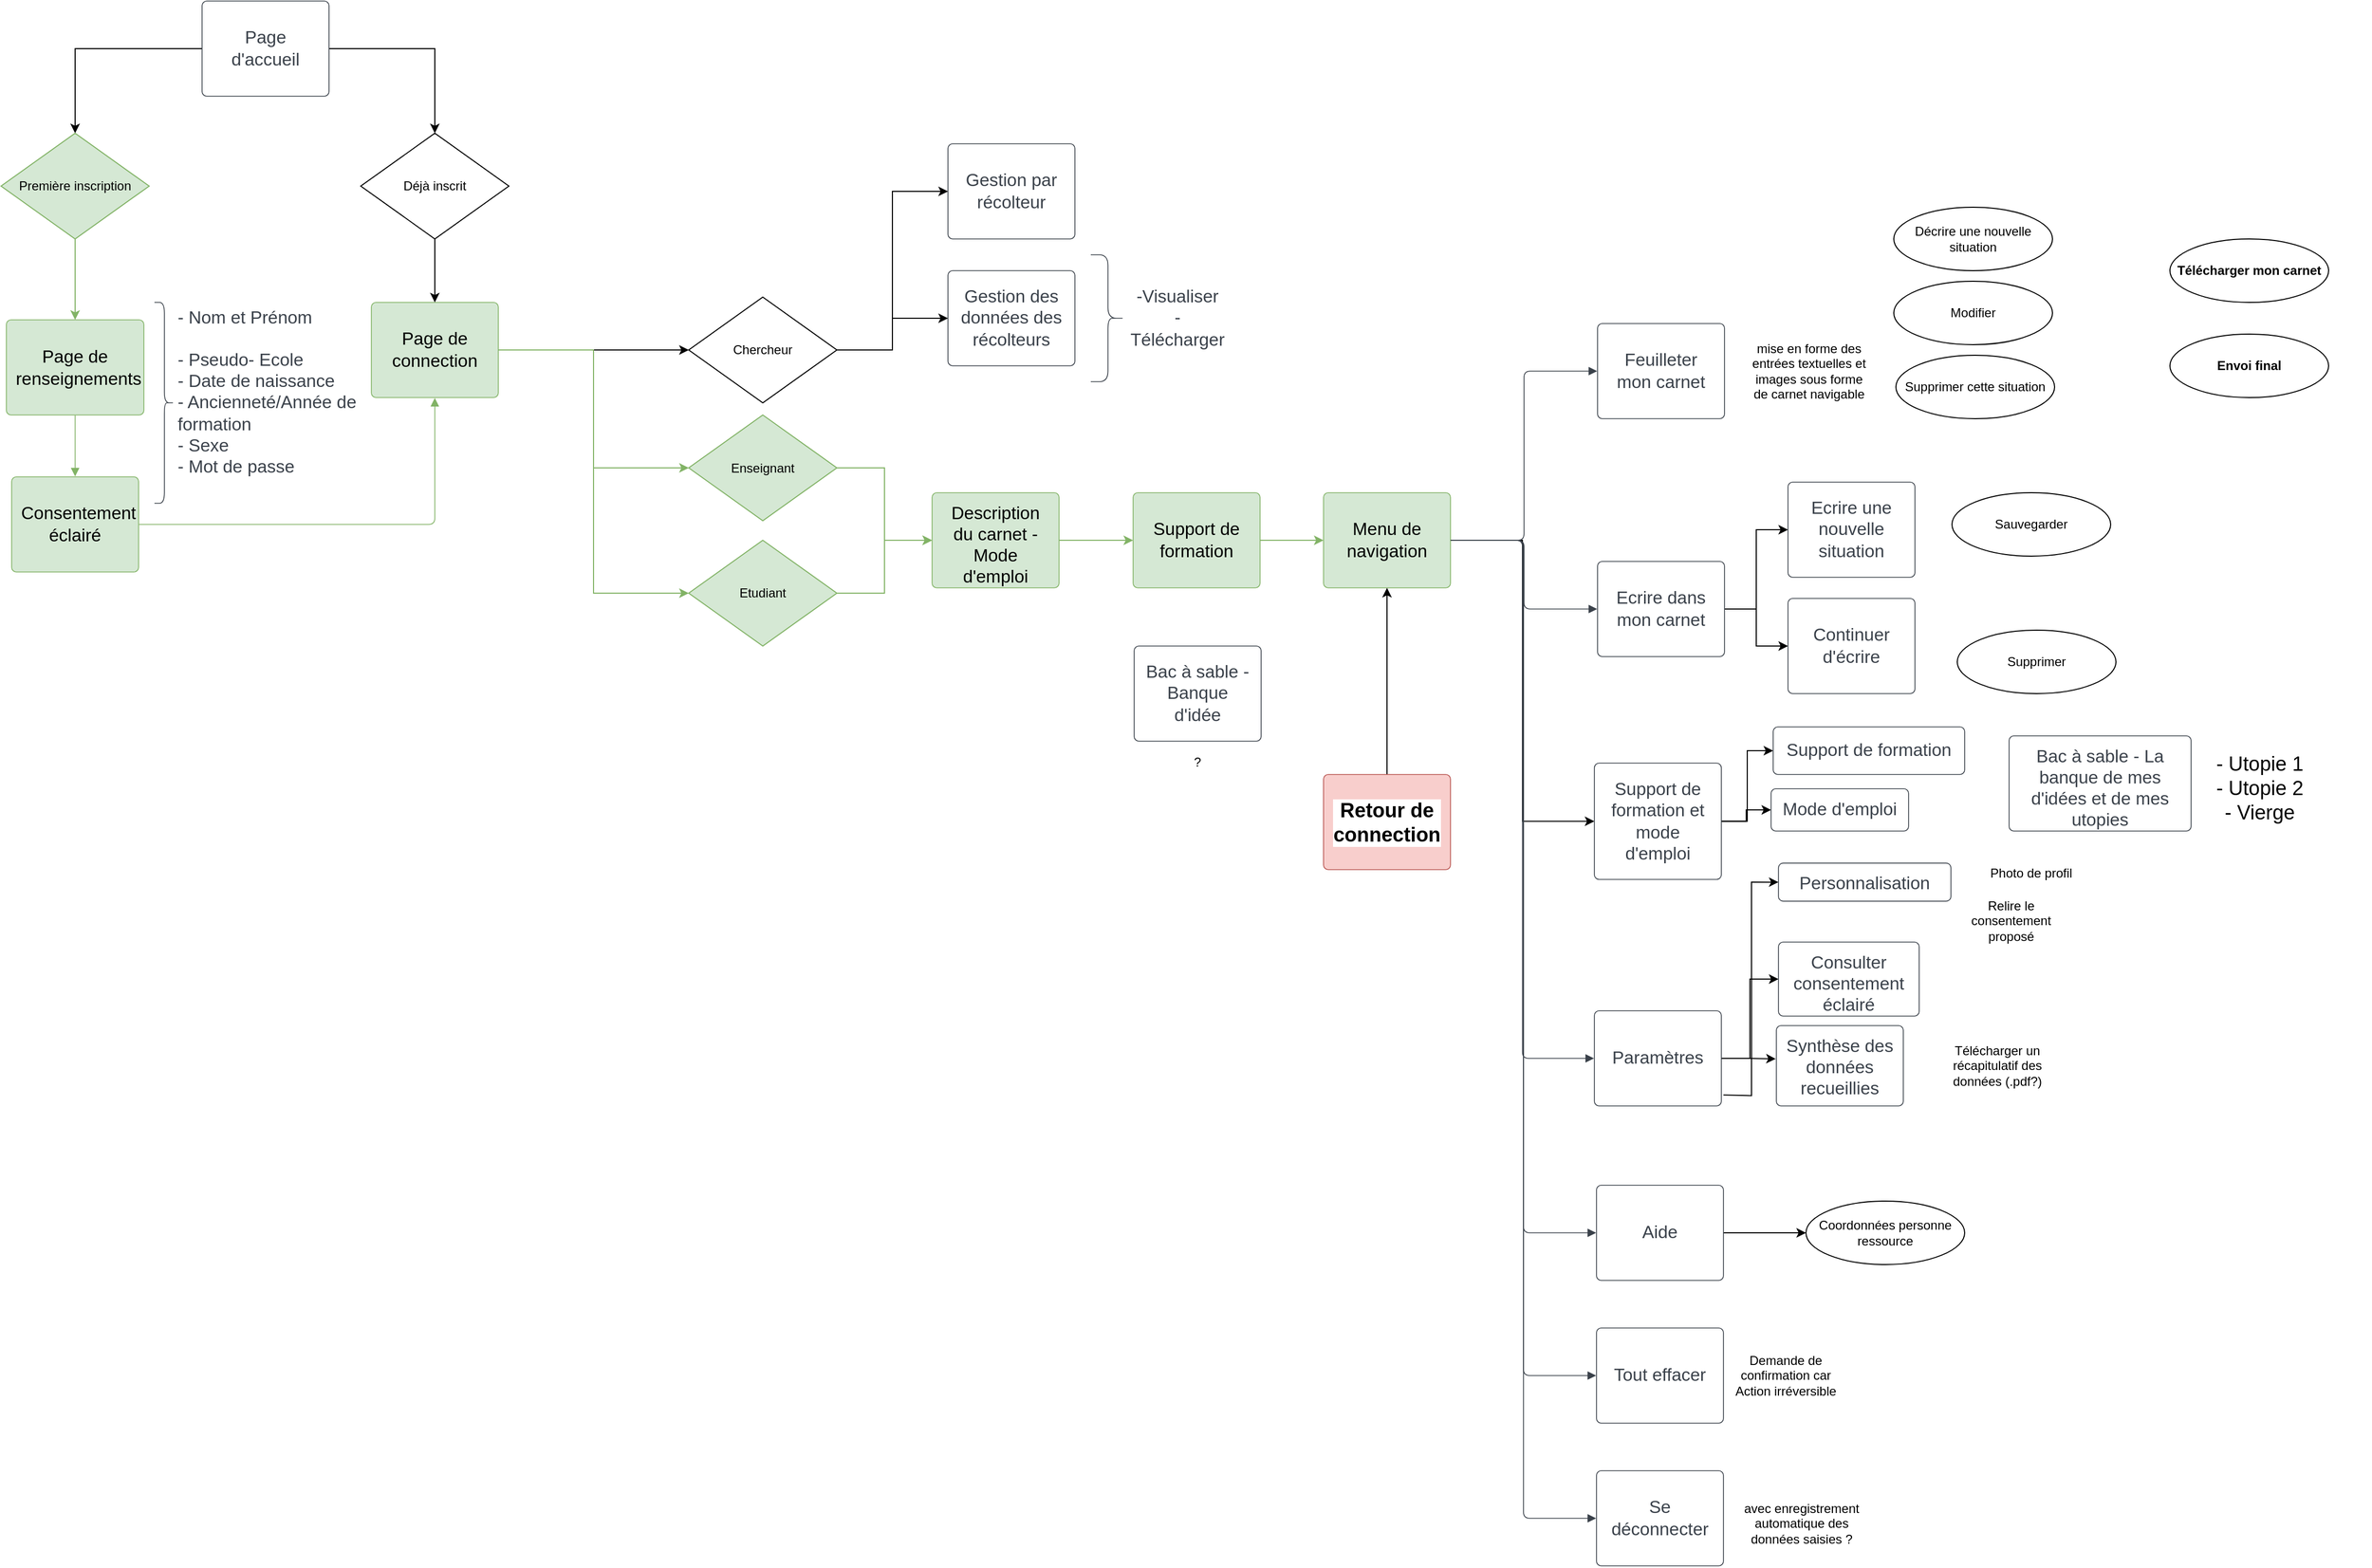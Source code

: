 <mxfile version="20.6.2" type="github">
  <diagram id="_ci9421NlBNcdpJC809w" name="Page-1">
    <mxGraphModel dx="1422" dy="724" grid="1" gridSize="10" guides="1" tooltips="1" connect="1" arrows="1" fold="1" page="1" pageScale="1" pageWidth="827" pageHeight="1169" math="0" shadow="0">
      <root>
        <mxCell id="0" />
        <mxCell id="1" parent="0" />
        <mxCell id="W4hoBnvtbnbARV8sKlFh-2" style="edgeStyle=orthogonalEdgeStyle;rounded=0;orthogonalLoop=1;jettySize=auto;html=1;entryX=0.5;entryY=0;entryDx=0;entryDy=0;" parent="1" source="ZJl0EIgOyHRKj7NYJLY0-1" target="W4hoBnvtbnbARV8sKlFh-1" edge="1">
          <mxGeometry relative="1" as="geometry" />
        </mxCell>
        <mxCell id="W4hoBnvtbnbARV8sKlFh-5" style="edgeStyle=orthogonalEdgeStyle;rounded=0;orthogonalLoop=1;jettySize=auto;html=1;entryX=0.5;entryY=0;entryDx=0;entryDy=0;" parent="1" source="ZJl0EIgOyHRKj7NYJLY0-1" target="W4hoBnvtbnbARV8sKlFh-4" edge="1">
          <mxGeometry relative="1" as="geometry" />
        </mxCell>
        <UserObject label="Page d&#39;accueil" lucidchartObjectId="AYM.x1uL-YJM" id="ZJl0EIgOyHRKj7NYJLY0-1">
          <mxCell style="html=1;overflow=block;blockSpacing=1;whiteSpace=wrap;fontSize=16.7;fontColor=#3a414a;spacing=9;strokeColor=#3a414a;strokeOpacity=100;rounded=1;absoluteArcSize=1;arcSize=9;strokeWidth=0.8;" parent="1" vertex="1">
            <mxGeometry x="300" y="75" width="120" height="90" as="geometry" />
          </mxCell>
        </UserObject>
        <mxCell id="W4hoBnvtbnbARV8sKlFh-10" style="edgeStyle=orthogonalEdgeStyle;rounded=0;orthogonalLoop=1;jettySize=auto;html=1;" parent="1" source="ZJl0EIgOyHRKj7NYJLY0-4" target="W4hoBnvtbnbARV8sKlFh-7" edge="1">
          <mxGeometry relative="1" as="geometry" />
        </mxCell>
        <mxCell id="W4hoBnvtbnbARV8sKlFh-11" style="edgeStyle=orthogonalEdgeStyle;rounded=0;orthogonalLoop=1;jettySize=auto;html=1;entryX=0;entryY=0.5;entryDx=0;entryDy=0;fillColor=#d5e8d4;strokeColor=#82b366;" parent="1" source="ZJl0EIgOyHRKj7NYJLY0-4" target="W4hoBnvtbnbARV8sKlFh-8" edge="1">
          <mxGeometry relative="1" as="geometry" />
        </mxCell>
        <mxCell id="W4hoBnvtbnbARV8sKlFh-12" style="edgeStyle=orthogonalEdgeStyle;rounded=0;orthogonalLoop=1;jettySize=auto;html=1;entryX=0;entryY=0.5;entryDx=0;entryDy=0;fillColor=#d5e8d4;strokeColor=#82b366;" parent="1" source="ZJl0EIgOyHRKj7NYJLY0-4" target="W4hoBnvtbnbARV8sKlFh-9" edge="1">
          <mxGeometry relative="1" as="geometry" />
        </mxCell>
        <UserObject label="Page de connection" lucidchartObjectId="6YM.qOHt7H16" id="ZJl0EIgOyHRKj7NYJLY0-4">
          <mxCell style="html=1;overflow=block;blockSpacing=1;whiteSpace=wrap;fontSize=16.7;spacing=9;strokeColor=#82b366;strokeOpacity=100;rounded=1;absoluteArcSize=1;arcSize=9;strokeWidth=0.8;fillColor=#d5e8d4;" parent="1" vertex="1">
            <mxGeometry x="460" y="360" width="120" height="90" as="geometry" />
          </mxCell>
        </UserObject>
        <UserObject label="Consentement éclairé" lucidchartObjectId="sZM.cIIhJT13" id="ZJl0EIgOyHRKj7NYJLY0-5">
          <mxCell style="html=1;overflow=block;blockSpacing=1;whiteSpace=wrap;fontSize=16.7;spacing=9;strokeColor=#82b366;strokeOpacity=100;rounded=1;absoluteArcSize=1;arcSize=9;strokeWidth=0.8;fillColor=#d5e8d4;" parent="1" vertex="1">
            <mxGeometry x="120" y="525" width="120" height="90" as="geometry" />
          </mxCell>
        </UserObject>
        <UserObject label="Gestion par récolteur" lucidchartObjectId="-1M.Er1j2mVA" id="ZJl0EIgOyHRKj7NYJLY0-15">
          <mxCell style="html=1;overflow=block;blockSpacing=1;whiteSpace=wrap;fontSize=16.7;fontColor=#3a414a;spacing=9;strokeColor=#3a414a;strokeOpacity=100;rounded=1;absoluteArcSize=1;arcSize=9;strokeWidth=0.8;" parent="1" vertex="1">
            <mxGeometry x="1005" y="210" width="120" height="90" as="geometry" />
          </mxCell>
        </UserObject>
        <UserObject label="Gestion des données des récolteurs" lucidchartObjectId="l2M.fHgAraxA" id="ZJl0EIgOyHRKj7NYJLY0-16">
          <mxCell style="html=1;overflow=block;blockSpacing=1;whiteSpace=wrap;fontSize=16.7;fontColor=#3a414a;spacing=9;strokeColor=#3a414a;strokeOpacity=100;rounded=1;absoluteArcSize=1;arcSize=9;strokeWidth=0.8;" parent="1" vertex="1">
            <mxGeometry x="1005" y="330" width="120" height="90" as="geometry" />
          </mxCell>
        </UserObject>
        <UserObject label="Feuilleter mon carnet" lucidchartObjectId="Y4M.zDFyay5S" id="ZJl0EIgOyHRKj7NYJLY0-19">
          <mxCell style="html=1;overflow=block;blockSpacing=1;whiteSpace=wrap;fontSize=16.7;fontColor=#3a414a;spacing=9;strokeColor=#3a414a;strokeOpacity=100;rounded=1;absoluteArcSize=1;arcSize=9;strokeWidth=0.8;" parent="1" vertex="1">
            <mxGeometry x="1619" y="380" width="120" height="90" as="geometry" />
          </mxCell>
        </UserObject>
        <mxCell id="7s3f1aYTtnk-ZKyeHW6k-4" style="edgeStyle=orthogonalEdgeStyle;rounded=0;orthogonalLoop=1;jettySize=auto;html=1;entryX=0;entryY=0.5;entryDx=0;entryDy=0;fontSize=14;" parent="1" source="ZJl0EIgOyHRKj7NYJLY0-20" target="7s3f1aYTtnk-ZKyeHW6k-1" edge="1">
          <mxGeometry relative="1" as="geometry" />
        </mxCell>
        <mxCell id="7s3f1aYTtnk-ZKyeHW6k-5" style="edgeStyle=orthogonalEdgeStyle;rounded=0;orthogonalLoop=1;jettySize=auto;html=1;entryX=0;entryY=0.5;entryDx=0;entryDy=0;fontSize=14;" parent="1" source="ZJl0EIgOyHRKj7NYJLY0-20" target="7s3f1aYTtnk-ZKyeHW6k-2" edge="1">
          <mxGeometry relative="1" as="geometry" />
        </mxCell>
        <UserObject label="Ecrire dans mon carnet" lucidchartObjectId="_4M.7PR6vPwe" id="ZJl0EIgOyHRKj7NYJLY0-20">
          <mxCell style="html=1;overflow=block;blockSpacing=1;whiteSpace=wrap;fontSize=16.7;fontColor=#3a414a;spacing=9;strokeColor=#3a414a;strokeOpacity=100;rounded=1;absoluteArcSize=1;arcSize=9;strokeWidth=0.8;" parent="1" vertex="1">
            <mxGeometry x="1619" y="605" width="120" height="90" as="geometry" />
          </mxCell>
        </UserObject>
        <mxCell id="7s3f1aYTtnk-ZKyeHW6k-9" style="edgeStyle=orthogonalEdgeStyle;rounded=0;orthogonalLoop=1;jettySize=auto;html=1;entryX=0;entryY=0.5;entryDx=0;entryDy=0;fontSize=14;" parent="1" target="ZJl0EIgOyHRKj7NYJLY0-72" edge="1">
          <mxGeometry relative="1" as="geometry">
            <mxPoint x="1738" y="1109.671" as="sourcePoint" />
          </mxGeometry>
        </mxCell>
        <mxCell id="7s3f1aYTtnk-ZKyeHW6k-10" style="edgeStyle=orthogonalEdgeStyle;rounded=0;orthogonalLoop=1;jettySize=auto;html=1;fontSize=14;" parent="1" source="ZJl0EIgOyHRKj7NYJLY0-24" target="ZJl0EIgOyHRKj7NYJLY0-74" edge="1">
          <mxGeometry relative="1" as="geometry" />
        </mxCell>
        <mxCell id="7s3f1aYTtnk-ZKyeHW6k-11" style="edgeStyle=orthogonalEdgeStyle;rounded=0;orthogonalLoop=1;jettySize=auto;html=1;entryX=-0.005;entryY=0.414;entryDx=0;entryDy=0;entryPerimeter=0;fontSize=14;" parent="1" source="ZJl0EIgOyHRKj7NYJLY0-24" target="ZJl0EIgOyHRKj7NYJLY0-75" edge="1">
          <mxGeometry relative="1" as="geometry" />
        </mxCell>
        <UserObject label="Paramètres" lucidchartObjectId="Q5M.YRusNy6M" id="ZJl0EIgOyHRKj7NYJLY0-24">
          <mxCell style="html=1;overflow=block;blockSpacing=1;whiteSpace=wrap;fontSize=16.7;fontColor=#3a414a;spacing=9;strokeColor=#3a414a;strokeOpacity=100;rounded=1;absoluteArcSize=1;arcSize=9;strokeWidth=0.8;" parent="1" vertex="1">
            <mxGeometry x="1616" y="1030" width="120" height="90" as="geometry" />
          </mxCell>
        </UserObject>
        <mxCell id="x-0jqAJqt0NiqKT8knmL-7" style="edgeStyle=orthogonalEdgeStyle;rounded=0;orthogonalLoop=1;jettySize=auto;html=1;entryX=0;entryY=0.5;entryDx=0;entryDy=0;" parent="1" source="ZJl0EIgOyHRKj7NYJLY0-25" target="x-0jqAJqt0NiqKT8knmL-6" edge="1">
          <mxGeometry relative="1" as="geometry" />
        </mxCell>
        <UserObject label="Aide" lucidchartObjectId="X5M.JyQG0hy0" id="ZJl0EIgOyHRKj7NYJLY0-25">
          <mxCell style="html=1;overflow=block;blockSpacing=1;whiteSpace=wrap;fontSize=16.7;fontColor=#3a414a;spacing=9;strokeColor=#3a414a;strokeOpacity=100;rounded=1;absoluteArcSize=1;arcSize=9;strokeWidth=0.8;" parent="1" vertex="1">
            <mxGeometry x="1618" y="1195" width="120" height="90" as="geometry" />
          </mxCell>
        </UserObject>
        <UserObject label="Tout effacer" lucidchartObjectId="75M.VQ58b_Jm" id="ZJl0EIgOyHRKj7NYJLY0-26">
          <mxCell style="html=1;overflow=block;blockSpacing=1;whiteSpace=wrap;fontSize=16.7;fontColor=#3a414a;spacing=9;strokeColor=#3a414a;strokeOpacity=100;rounded=1;absoluteArcSize=1;arcSize=9;strokeWidth=0.8;" parent="1" vertex="1">
            <mxGeometry x="1618" y="1330" width="120" height="90" as="geometry" />
          </mxCell>
        </UserObject>
        <UserObject label="Se déconnecter" lucidchartObjectId="b6M.UAQ0L-1w" id="ZJl0EIgOyHRKj7NYJLY0-27">
          <mxCell style="html=1;overflow=block;blockSpacing=1;whiteSpace=wrap;fontSize=16.7;fontColor=#3a414a;spacing=9;strokeColor=#3a414a;strokeOpacity=100;rounded=1;absoluteArcSize=1;arcSize=9;strokeWidth=0.8;" parent="1" vertex="1">
            <mxGeometry x="1618" y="1465" width="120" height="90" as="geometry" />
          </mxCell>
        </UserObject>
        <mxCell id="7s3f1aYTtnk-ZKyeHW6k-6" style="edgeStyle=orthogonalEdgeStyle;rounded=0;orthogonalLoop=1;jettySize=auto;html=1;entryX=0;entryY=0.5;entryDx=0;entryDy=0;fontSize=14;" parent="1" source="ZJl0EIgOyHRKj7NYJLY0-28" target="7s3f1aYTtnk-ZKyeHW6k-3" edge="1">
          <mxGeometry relative="1" as="geometry" />
        </mxCell>
        <UserObject label="Menu de navigation" lucidchartObjectId="X6M.t33oavB." id="ZJl0EIgOyHRKj7NYJLY0-28">
          <mxCell style="html=1;overflow=block;blockSpacing=1;whiteSpace=wrap;fontSize=16.7;spacing=9;strokeColor=#82b366;strokeOpacity=100;rounded=1;absoluteArcSize=1;arcSize=9;strokeWidth=0.8;fillColor=#d5e8d4;" parent="1" vertex="1">
            <mxGeometry x="1360" y="540" width="120" height="90" as="geometry" />
          </mxCell>
        </UserObject>
        <UserObject label="" lucidchartObjectId="V7M.rNvB-Zm." id="ZJl0EIgOyHRKj7NYJLY0-29">
          <mxCell style="html=1;jettySize=18;whiteSpace=wrap;fontSize=13;strokeColor=#3a414a;strokeOpacity=100;strokeWidth=0.8;rounded=1;arcSize=12;edgeStyle=orthogonalEdgeStyle;startArrow=none;endArrow=block;endFill=1;exitX=1.003;exitY=0.5;exitPerimeter=0;entryX=-0.003;entryY=0.5;entryPerimeter=0;" parent="1" source="ZJl0EIgOyHRKj7NYJLY0-28" target="ZJl0EIgOyHRKj7NYJLY0-19" edge="1">
            <mxGeometry width="100" height="100" relative="1" as="geometry">
              <Array as="points" />
            </mxGeometry>
          </mxCell>
        </UserObject>
        <UserObject label="" lucidchartObjectId="Y7M.1pc6Li9~" id="ZJl0EIgOyHRKj7NYJLY0-30">
          <mxCell style="html=1;jettySize=18;whiteSpace=wrap;fontSize=13;strokeColor=#3a414a;strokeOpacity=100;strokeWidth=0.8;rounded=1;arcSize=12;edgeStyle=orthogonalEdgeStyle;startArrow=none;endArrow=block;endFill=1;exitX=1.003;exitY=0.5;exitPerimeter=0;entryX=-0.003;entryY=0.5;entryPerimeter=0;" parent="1" source="ZJl0EIgOyHRKj7NYJLY0-28" target="ZJl0EIgOyHRKj7NYJLY0-20" edge="1">
            <mxGeometry width="100" height="100" relative="1" as="geometry">
              <Array as="points" />
            </mxGeometry>
          </mxCell>
        </UserObject>
        <UserObject label="" lucidchartObjectId=".7M.mwq7F4k_" id="ZJl0EIgOyHRKj7NYJLY0-34">
          <mxCell style="html=1;jettySize=18;whiteSpace=wrap;fontSize=13;strokeColor=#3a414a;strokeOpacity=100;strokeWidth=0.8;rounded=1;arcSize=12;edgeStyle=orthogonalEdgeStyle;startArrow=none;endArrow=block;endFill=1;exitX=1.003;exitY=0.5;exitPerimeter=0;entryX=-0.003;entryY=0.5;entryPerimeter=0;" parent="1" source="ZJl0EIgOyHRKj7NYJLY0-28" target="ZJl0EIgOyHRKj7NYJLY0-24" edge="1">
            <mxGeometry width="100" height="100" relative="1" as="geometry">
              <Array as="points" />
            </mxGeometry>
          </mxCell>
        </UserObject>
        <UserObject label="" lucidchartObjectId="d8M.SYVjxC_h" id="ZJl0EIgOyHRKj7NYJLY0-35">
          <mxCell style="html=1;jettySize=18;whiteSpace=wrap;fontSize=13;strokeColor=#3a414a;strokeOpacity=100;strokeWidth=0.8;rounded=1;arcSize=12;edgeStyle=orthogonalEdgeStyle;startArrow=none;endArrow=block;endFill=1;exitX=1.003;exitY=0.5;exitPerimeter=0;entryX=-0.003;entryY=0.5;entryPerimeter=0;" parent="1" source="ZJl0EIgOyHRKj7NYJLY0-28" target="ZJl0EIgOyHRKj7NYJLY0-25" edge="1">
            <mxGeometry width="100" height="100" relative="1" as="geometry">
              <Array as="points" />
            </mxGeometry>
          </mxCell>
        </UserObject>
        <UserObject label="" lucidchartObjectId="r8M.o4ZUcG-L" id="ZJl0EIgOyHRKj7NYJLY0-36">
          <mxCell style="html=1;jettySize=18;whiteSpace=wrap;fontSize=13;strokeColor=#3a414a;strokeOpacity=100;strokeWidth=0.8;rounded=1;arcSize=12;edgeStyle=orthogonalEdgeStyle;startArrow=none;endArrow=block;endFill=1;exitX=1.003;exitY=0.5;exitPerimeter=0;entryX=-0.003;entryY=0.5;entryPerimeter=0;" parent="1" source="ZJl0EIgOyHRKj7NYJLY0-28" target="ZJl0EIgOyHRKj7NYJLY0-26" edge="1">
            <mxGeometry width="100" height="100" relative="1" as="geometry">
              <Array as="points" />
            </mxGeometry>
          </mxCell>
        </UserObject>
        <UserObject label="" lucidchartObjectId="w8M.DC7A0Nvr" id="ZJl0EIgOyHRKj7NYJLY0-37">
          <mxCell style="html=1;jettySize=18;whiteSpace=wrap;fontSize=13;strokeColor=#3a414a;strokeOpacity=100;strokeWidth=0.8;rounded=1;arcSize=12;edgeStyle=orthogonalEdgeStyle;startArrow=none;endArrow=block;endFill=1;exitX=1.003;exitY=0.5;exitPerimeter=0;entryX=-0.003;entryY=0.5;entryPerimeter=0;" parent="1" source="ZJl0EIgOyHRKj7NYJLY0-28" target="ZJl0EIgOyHRKj7NYJLY0-27" edge="1">
            <mxGeometry width="100" height="100" relative="1" as="geometry">
              <Array as="points" />
            </mxGeometry>
          </mxCell>
        </UserObject>
        <UserObject label="Page de renseignements" lucidchartObjectId="T~M.V6R66Jr2" id="ZJl0EIgOyHRKj7NYJLY0-38">
          <mxCell style="html=1;overflow=block;blockSpacing=1;whiteSpace=wrap;fontSize=16.7;spacing=9;strokeColor=#82b366;strokeOpacity=100;rounded=1;absoluteArcSize=1;arcSize=9;strokeWidth=0.8;fillColor=#d5e8d4;" parent="1" vertex="1">
            <mxGeometry x="115" y="376.5" width="130" height="90" as="geometry" />
          </mxCell>
        </UserObject>
        <UserObject label="" lucidchartObjectId="caN.kgK3lv72" id="ZJl0EIgOyHRKj7NYJLY0-40">
          <mxCell style="html=1;jettySize=18;whiteSpace=wrap;fontSize=13;strokeColor=#82b366;strokeOpacity=100;strokeWidth=0.8;rounded=1;arcSize=12;edgeStyle=orthogonalEdgeStyle;startArrow=none;endArrow=block;endFill=1;exitX=0.5;exitY=1.004;exitPerimeter=0;entryX=0.5;entryY=-0.004;entryPerimeter=0;fillColor=#d5e8d4;" parent="1" source="ZJl0EIgOyHRKj7NYJLY0-38" target="ZJl0EIgOyHRKj7NYJLY0-5" edge="1">
            <mxGeometry width="100" height="100" relative="1" as="geometry">
              <Array as="points" />
            </mxGeometry>
          </mxCell>
        </UserObject>
        <UserObject label="" lucidchartObjectId="faN.zr2yzNM4" id="ZJl0EIgOyHRKj7NYJLY0-41">
          <mxCell style="html=1;jettySize=18;whiteSpace=wrap;fontSize=13;strokeColor=#82b366;strokeOpacity=100;strokeWidth=0.8;rounded=1;arcSize=12;edgeStyle=orthogonalEdgeStyle;startArrow=none;endArrow=block;endFill=1;exitX=1.003;exitY=0.5;exitPerimeter=0;entryX=0.5;entryY=1.004;entryPerimeter=0;fillColor=#d5e8d4;" parent="1" source="ZJl0EIgOyHRKj7NYJLY0-5" target="ZJl0EIgOyHRKj7NYJLY0-4" edge="1">
            <mxGeometry width="100" height="100" relative="1" as="geometry">
              <Array as="points" />
            </mxGeometry>
          </mxCell>
        </UserObject>
        <mxCell id="ZJl0EIgOyHRKj7NYJLY0-42" value="" style="strokeColor=none;fillColor=none;whiteSpace=wrap;fontSize=16.7;fontColor=#3a414a;spacing=3.8;strokeOpacity=100;rounded=1;absoluteArcSize=1;arcSize=9;strokeWidth=0.8;html=1;" parent="1" vertex="1">
          <mxGeometry x="255" y="360" width="195" height="190" as="geometry" />
        </mxCell>
        <mxCell id="ZJl0EIgOyHRKj7NYJLY0-43" value="" style="shape=curlyBracket;rounded=1;flipH=1;whiteSpace=wrap;fontSize=16.7;fontColor=#3a414a;spacing=3.8;strokeColor=#3a414a;strokeOpacity=100;strokeWidth=0.8;" parent="ZJl0EIgOyHRKj7NYJLY0-42" vertex="1">
          <mxGeometry width="18.75" height="190" as="geometry" />
        </mxCell>
        <mxCell id="ZJl0EIgOyHRKj7NYJLY0-44" value="- Nom et Prénom&#xa;&#xa;- Pseudo- Ecole&#xa;- Date de naissance&#xa;- Ancienneté/Année de formation&#xa;- Sexe&#xa;- Mot de passe&#xa;" style="strokeColor=none;fillColor=none;whiteSpace=wrap;fontSize=16.7;fontColor=#3a414a;spacing=3.8;strokeOpacity=100;rounded=1;absoluteArcSize=1;arcSize=9;strokeWidth=0.8;align=left;" parent="ZJl0EIgOyHRKj7NYJLY0-42" vertex="1">
          <mxGeometry x="18.75" width="176.25" height="190" as="geometry" />
        </mxCell>
        <mxCell id="_HIprAc11Qmuhk3Kceu7-4" style="edgeStyle=orthogonalEdgeStyle;rounded=0;orthogonalLoop=1;jettySize=auto;html=1;fillColor=#d5e8d4;strokeColor=#82b366;" parent="1" source="ZJl0EIgOyHRKj7NYJLY0-57" target="_HIprAc11Qmuhk3Kceu7-1" edge="1">
          <mxGeometry relative="1" as="geometry" />
        </mxCell>
        <UserObject label="Description du carnet - Mode d&#39;emploi" lucidchartObjectId="ChN.a.CTA~j_" id="ZJl0EIgOyHRKj7NYJLY0-57">
          <mxCell style="html=1;overflow=block;blockSpacing=1;whiteSpace=wrap;fontSize=16.7;spacing=9;strokeColor=#82b366;strokeOpacity=100;rounded=1;absoluteArcSize=1;arcSize=9;strokeWidth=0.8;fillColor=#d5e8d4;" parent="1" vertex="1">
            <mxGeometry x="990" y="540" width="120" height="90" as="geometry" />
          </mxCell>
        </UserObject>
        <mxCell id="ZJl0EIgOyHRKj7NYJLY0-60" value="" style="strokeColor=none;fillColor=none;whiteSpace=wrap;fontSize=16.7;fontColor=#3a414a;spacing=3.8;strokeOpacity=100;rounded=1;absoluteArcSize=1;arcSize=9;strokeWidth=0.8;html=1;" parent="1" vertex="1">
          <mxGeometry x="1140" y="315" width="130" height="120" as="geometry" />
        </mxCell>
        <mxCell id="ZJl0EIgOyHRKj7NYJLY0-61" value="" style="shape=curlyBracket;rounded=1;flipH=1;whiteSpace=wrap;fontSize=16.7;fontColor=#3a414a;spacing=3.8;strokeColor=#3a414a;strokeOpacity=100;strokeWidth=0.8;" parent="ZJl0EIgOyHRKj7NYJLY0-60" vertex="1">
          <mxGeometry width="32.5" height="120" as="geometry" />
        </mxCell>
        <mxCell id="ZJl0EIgOyHRKj7NYJLY0-62" value="-Visualiser&#xa;-Télécharger" style="strokeColor=none;fillColor=none;whiteSpace=wrap;fontSize=16.7;fontColor=#3a414a;spacing=3.8;strokeOpacity=100;rounded=1;absoluteArcSize=1;arcSize=9;strokeWidth=0.8;" parent="ZJl0EIgOyHRKj7NYJLY0-60" vertex="1">
          <mxGeometry x="32.5" width="97.5" height="120" as="geometry" />
        </mxCell>
        <UserObject label="Personnalisation" lucidchartObjectId="-kN.FlH042fC" id="ZJl0EIgOyHRKj7NYJLY0-72">
          <mxCell style="html=1;overflow=block;blockSpacing=1;whiteSpace=wrap;fontSize=16.7;fontColor=#3a414a;spacing=9;strokeColor=#3a414a;strokeOpacity=100;rounded=1;absoluteArcSize=1;arcSize=9;strokeWidth=0.8;" parent="1" vertex="1">
            <mxGeometry x="1790" y="890.33" width="163" height="36" as="geometry" />
          </mxCell>
        </UserObject>
        <UserObject label="Consulter consentement éclairé" lucidchartObjectId="-kN.FlH042fC" id="ZJl0EIgOyHRKj7NYJLY0-74">
          <mxCell style="html=1;overflow=block;blockSpacing=1;whiteSpace=wrap;fontSize=16.7;fontColor=#3a414a;spacing=9;strokeColor=#3a414a;strokeOpacity=100;rounded=1;absoluteArcSize=1;arcSize=9;strokeWidth=0.8;" parent="1" vertex="1">
            <mxGeometry x="1790" y="965" width="133" height="70" as="geometry" />
          </mxCell>
        </UserObject>
        <UserObject label="Synthèse des données recueillies" lucidchartObjectId="-kN.FlH042fC" id="ZJl0EIgOyHRKj7NYJLY0-75">
          <mxCell style="html=1;overflow=block;blockSpacing=1;whiteSpace=wrap;fontSize=16.7;fontColor=#3a414a;spacing=9;strokeColor=#3a414a;strokeOpacity=100;rounded=1;absoluteArcSize=1;arcSize=9;strokeWidth=0.8;" parent="1" vertex="1">
            <mxGeometry x="1788" y="1044" width="120" height="76" as="geometry" />
          </mxCell>
        </UserObject>
        <mxCell id="ZJl0EIgOyHRKj7NYJLY0-82" value="Télécharger un récapitulatif des données (.pdf?)" style="text;html=1;strokeColor=none;fillColor=none;align=center;verticalAlign=middle;whiteSpace=wrap;rounded=0;" parent="1" vertex="1">
          <mxGeometry x="1946" y="1060.5" width="102" height="43" as="geometry" />
        </mxCell>
        <mxCell id="ZJl0EIgOyHRKj7NYJLY0-84" value="&lt;div&gt;&lt;br&gt;&lt;/div&gt;&lt;div&gt;Photo de profil&lt;br&gt;&lt;/div&gt;" style="text;html=1;strokeColor=none;fillColor=none;align=center;verticalAlign=middle;whiteSpace=wrap;rounded=0;" parent="1" vertex="1">
          <mxGeometry x="1978" y="870" width="102" height="43" as="geometry" />
        </mxCell>
        <mxCell id="ZJl0EIgOyHRKj7NYJLY0-85" value="Relire le consentement proposé" style="text;html=1;strokeColor=none;fillColor=none;align=center;verticalAlign=middle;whiteSpace=wrap;rounded=0;" parent="1" vertex="1">
          <mxGeometry x="1950" y="923.83" width="120" height="43" as="geometry" />
        </mxCell>
        <mxCell id="ZJl0EIgOyHRKj7NYJLY0-89" value="Demande de confirmation car Action irréversible" style="text;html=1;strokeColor=none;fillColor=none;align=center;verticalAlign=middle;whiteSpace=wrap;rounded=0;" parent="1" vertex="1">
          <mxGeometry x="1746" y="1353.5" width="102" height="43" as="geometry" />
        </mxCell>
        <UserObject label="Ecrire une nouvelle situation " lucidchartObjectId="_4M.7PR6vPwe" id="7s3f1aYTtnk-ZKyeHW6k-1">
          <mxCell style="html=1;overflow=block;blockSpacing=1;whiteSpace=wrap;fontSize=16.7;fontColor=#3a414a;spacing=9;strokeColor=#3a414a;strokeOpacity=100;rounded=1;absoluteArcSize=1;arcSize=9;strokeWidth=0.8;" parent="1" vertex="1">
            <mxGeometry x="1799" y="530" width="120" height="90" as="geometry" />
          </mxCell>
        </UserObject>
        <UserObject label="Continuer d&#39;écrire " lucidchartObjectId="_4M.7PR6vPwe" id="7s3f1aYTtnk-ZKyeHW6k-2">
          <mxCell style="html=1;overflow=block;blockSpacing=1;whiteSpace=wrap;fontSize=16.7;fontColor=#3a414a;spacing=9;strokeColor=#3a414a;strokeOpacity=100;rounded=1;absoluteArcSize=1;arcSize=9;strokeWidth=0.8;" parent="1" vertex="1">
            <mxGeometry x="1799" y="640" width="120" height="90" as="geometry" />
          </mxCell>
        </UserObject>
        <mxCell id="_HIprAc11Qmuhk3Kceu7-15" style="edgeStyle=orthogonalEdgeStyle;rounded=0;orthogonalLoop=1;jettySize=auto;html=1;fontSize=19;" parent="1" source="7s3f1aYTtnk-ZKyeHW6k-3" target="_HIprAc11Qmuhk3Kceu7-13" edge="1">
          <mxGeometry relative="1" as="geometry" />
        </mxCell>
        <mxCell id="_HIprAc11Qmuhk3Kceu7-16" style="edgeStyle=orthogonalEdgeStyle;rounded=0;orthogonalLoop=1;jettySize=auto;html=1;fontSize=19;" parent="1" source="7s3f1aYTtnk-ZKyeHW6k-3" target="_HIprAc11Qmuhk3Kceu7-14" edge="1">
          <mxGeometry relative="1" as="geometry" />
        </mxCell>
        <UserObject label="Support de formation et mode d&#39;emploi" lucidchartObjectId="Q5M.YRusNy6M" id="7s3f1aYTtnk-ZKyeHW6k-3">
          <mxCell style="html=1;overflow=block;blockSpacing=1;whiteSpace=wrap;fontSize=16.7;fontColor=#3a414a;spacing=9;strokeColor=#3a414a;strokeOpacity=100;rounded=1;absoluteArcSize=1;arcSize=9;strokeWidth=0.8;" parent="1" vertex="1">
            <mxGeometry x="1616" y="795.75" width="120" height="110" as="geometry" />
          </mxCell>
        </UserObject>
        <mxCell id="7s3f1aYTtnk-ZKyeHW6k-7" value="mise en forme des entrées textuelles et images sous forme de carnet navigable" style="text;html=1;strokeColor=none;fillColor=none;align=center;verticalAlign=middle;whiteSpace=wrap;rounded=0;" parent="1" vertex="1">
          <mxGeometry x="1759" y="393.5" width="120" height="63" as="geometry" />
        </mxCell>
        <mxCell id="7s3f1aYTtnk-ZKyeHW6k-8" value="avec enregistrement automatique des données saisies ?" style="text;html=1;strokeColor=none;fillColor=none;align=center;verticalAlign=middle;whiteSpace=wrap;rounded=0;" parent="1" vertex="1">
          <mxGeometry x="1746" y="1485" width="132" height="60" as="geometry" />
        </mxCell>
        <mxCell id="W4hoBnvtbnbARV8sKlFh-3" style="edgeStyle=orthogonalEdgeStyle;rounded=0;orthogonalLoop=1;jettySize=auto;html=1;entryX=0.5;entryY=0;entryDx=0;entryDy=0;fillColor=#d5e8d4;strokeColor=#82b366;" parent="1" source="W4hoBnvtbnbARV8sKlFh-1" target="ZJl0EIgOyHRKj7NYJLY0-38" edge="1">
          <mxGeometry relative="1" as="geometry" />
        </mxCell>
        <mxCell id="W4hoBnvtbnbARV8sKlFh-1" value="Première inscription" style="rhombus;whiteSpace=wrap;html=1;fillColor=#d5e8d4;strokeColor=#82b366;" parent="1" vertex="1">
          <mxGeometry x="110" y="200" width="140" height="100" as="geometry" />
        </mxCell>
        <mxCell id="W4hoBnvtbnbARV8sKlFh-6" style="edgeStyle=orthogonalEdgeStyle;rounded=0;orthogonalLoop=1;jettySize=auto;html=1;entryX=0.5;entryY=0;entryDx=0;entryDy=0;" parent="1" source="W4hoBnvtbnbARV8sKlFh-4" target="ZJl0EIgOyHRKj7NYJLY0-4" edge="1">
          <mxGeometry relative="1" as="geometry" />
        </mxCell>
        <mxCell id="W4hoBnvtbnbARV8sKlFh-4" value="Déjà inscrit" style="rhombus;whiteSpace=wrap;html=1;" parent="1" vertex="1">
          <mxGeometry x="450" y="200" width="140" height="100" as="geometry" />
        </mxCell>
        <mxCell id="W4hoBnvtbnbARV8sKlFh-13" style="edgeStyle=orthogonalEdgeStyle;rounded=0;orthogonalLoop=1;jettySize=auto;html=1;entryX=0;entryY=0.5;entryDx=0;entryDy=0;" parent="1" source="W4hoBnvtbnbARV8sKlFh-7" target="ZJl0EIgOyHRKj7NYJLY0-15" edge="1">
          <mxGeometry relative="1" as="geometry" />
        </mxCell>
        <mxCell id="W4hoBnvtbnbARV8sKlFh-14" style="edgeStyle=orthogonalEdgeStyle;rounded=0;orthogonalLoop=1;jettySize=auto;html=1;entryX=0;entryY=0.5;entryDx=0;entryDy=0;" parent="1" source="W4hoBnvtbnbARV8sKlFh-7" target="ZJl0EIgOyHRKj7NYJLY0-16" edge="1">
          <mxGeometry relative="1" as="geometry" />
        </mxCell>
        <mxCell id="W4hoBnvtbnbARV8sKlFh-7" value="Chercheur" style="rhombus;whiteSpace=wrap;html=1;" parent="1" vertex="1">
          <mxGeometry x="760" y="355" width="140" height="100" as="geometry" />
        </mxCell>
        <mxCell id="W4hoBnvtbnbARV8sKlFh-15" style="edgeStyle=orthogonalEdgeStyle;rounded=0;orthogonalLoop=1;jettySize=auto;html=1;entryX=0;entryY=0.5;entryDx=0;entryDy=0;fillColor=#d5e8d4;strokeColor=#82b366;" parent="1" source="W4hoBnvtbnbARV8sKlFh-8" target="ZJl0EIgOyHRKj7NYJLY0-57" edge="1">
          <mxGeometry relative="1" as="geometry" />
        </mxCell>
        <mxCell id="W4hoBnvtbnbARV8sKlFh-8" value="Enseignant" style="rhombus;whiteSpace=wrap;html=1;fillColor=#d5e8d4;strokeColor=#82b366;" parent="1" vertex="1">
          <mxGeometry x="760" y="466.5" width="140" height="100" as="geometry" />
        </mxCell>
        <mxCell id="W4hoBnvtbnbARV8sKlFh-16" style="edgeStyle=orthogonalEdgeStyle;rounded=0;orthogonalLoop=1;jettySize=auto;html=1;entryX=0;entryY=0.5;entryDx=0;entryDy=0;fillColor=#d5e8d4;strokeColor=#82b366;" parent="1" source="W4hoBnvtbnbARV8sKlFh-9" target="ZJl0EIgOyHRKj7NYJLY0-57" edge="1">
          <mxGeometry relative="1" as="geometry" />
        </mxCell>
        <mxCell id="W4hoBnvtbnbARV8sKlFh-9" value="Etudiant" style="rhombus;whiteSpace=wrap;html=1;fillColor=#d5e8d4;strokeColor=#82b366;" parent="1" vertex="1">
          <mxGeometry x="760" y="585" width="140" height="100" as="geometry" />
        </mxCell>
        <mxCell id="x-0jqAJqt0NiqKT8knmL-1" value="Modifier" style="ellipse;whiteSpace=wrap;html=1;" parent="1" vertex="1">
          <mxGeometry x="1899" y="340" width="150" height="60" as="geometry" />
        </mxCell>
        <mxCell id="x-0jqAJqt0NiqKT8knmL-2" value="Supprimer cette situation" style="ellipse;whiteSpace=wrap;html=1;" parent="1" vertex="1">
          <mxGeometry x="1901" y="410" width="150" height="60" as="geometry" />
        </mxCell>
        <mxCell id="x-0jqAJqt0NiqKT8knmL-3" value="Sauvegarder" style="ellipse;whiteSpace=wrap;html=1;" parent="1" vertex="1">
          <mxGeometry x="1954" y="540" width="150" height="60" as="geometry" />
        </mxCell>
        <mxCell id="x-0jqAJqt0NiqKT8knmL-4" value="Supprimer" style="ellipse;whiteSpace=wrap;html=1;" parent="1" vertex="1">
          <mxGeometry x="1959" y="670" width="150" height="60" as="geometry" />
        </mxCell>
        <mxCell id="x-0jqAJqt0NiqKT8knmL-6" value="Coordonnées personne ressource" style="ellipse;whiteSpace=wrap;html=1;" parent="1" vertex="1">
          <mxGeometry x="1816" y="1210" width="150" height="60" as="geometry" />
        </mxCell>
        <mxCell id="_HIprAc11Qmuhk3Kceu7-5" style="edgeStyle=orthogonalEdgeStyle;rounded=0;orthogonalLoop=1;jettySize=auto;html=1;entryX=0;entryY=0.5;entryDx=0;entryDy=0;fillColor=#d5e8d4;strokeColor=#82b366;" parent="1" source="_HIprAc11Qmuhk3Kceu7-1" target="ZJl0EIgOyHRKj7NYJLY0-28" edge="1">
          <mxGeometry relative="1" as="geometry" />
        </mxCell>
        <UserObject label="Support de formation" lucidchartObjectId="X6M.t33oavB." id="_HIprAc11Qmuhk3Kceu7-1">
          <mxCell style="html=1;overflow=block;blockSpacing=1;whiteSpace=wrap;fontSize=16.7;spacing=9;strokeColor=#82b366;strokeOpacity=100;rounded=1;absoluteArcSize=1;arcSize=9;strokeWidth=0.8;fillColor=#d5e8d4;" parent="1" vertex="1">
            <mxGeometry x="1180" y="540" width="120" height="90" as="geometry" />
          </mxCell>
        </UserObject>
        <mxCell id="_HIprAc11Qmuhk3Kceu7-8" style="edgeStyle=orthogonalEdgeStyle;rounded=0;orthogonalLoop=1;jettySize=auto;html=1;" parent="1" source="_HIprAc11Qmuhk3Kceu7-7" target="ZJl0EIgOyHRKj7NYJLY0-28" edge="1">
          <mxGeometry relative="1" as="geometry" />
        </mxCell>
        <UserObject label="Retour de connection" lucidchartObjectId="6YM.qOHt7H16" id="_HIprAc11Qmuhk3Kceu7-7">
          <mxCell style="html=1;overflow=block;blockSpacing=1;whiteSpace=wrap;fontSize=19;spacing=9;strokeColor=#b85450;strokeOpacity=100;rounded=1;absoluteArcSize=1;arcSize=9;strokeWidth=0.8;fontStyle=1;labelBackgroundColor=#FFFFFF;fillColor=#f8cecc;gradientColor=none;" parent="1" vertex="1">
            <mxGeometry x="1360" y="806.5" width="120" height="90" as="geometry" />
          </mxCell>
        </UserObject>
        <mxCell id="_HIprAc11Qmuhk3Kceu7-9" value="Envoi final" style="ellipse;whiteSpace=wrap;html=1;fontStyle=1" parent="1" vertex="1">
          <mxGeometry x="2160" y="390" width="150" height="60" as="geometry" />
        </mxCell>
        <mxCell id="_HIprAc11Qmuhk3Kceu7-10" value="Décrire une nouvelle situation" style="ellipse;whiteSpace=wrap;html=1;" parent="1" vertex="1">
          <mxGeometry x="1899" y="270" width="150" height="60" as="geometry" />
        </mxCell>
        <UserObject label="Support de formation " lucidchartObjectId="Q5M.YRusNy6M" id="_HIprAc11Qmuhk3Kceu7-13">
          <mxCell style="html=1;overflow=block;blockSpacing=1;whiteSpace=wrap;fontSize=16.7;fontColor=#3a414a;spacing=9;strokeColor=#3a414a;strokeOpacity=100;rounded=1;absoluteArcSize=1;arcSize=9;strokeWidth=0.8;" parent="1" vertex="1">
            <mxGeometry x="1785" y="761.5" width="181" height="45" as="geometry" />
          </mxCell>
        </UserObject>
        <UserObject label="Mode d&#39;emploi" lucidchartObjectId="Q5M.YRusNy6M" id="_HIprAc11Qmuhk3Kceu7-14">
          <mxCell style="html=1;overflow=block;blockSpacing=1;whiteSpace=wrap;fontSize=16.7;fontColor=#3a414a;spacing=9;strokeColor=#3a414a;strokeOpacity=100;rounded=1;absoluteArcSize=1;arcSize=9;strokeWidth=0.8;" parent="1" vertex="1">
            <mxGeometry x="1783" y="820" width="130" height="40" as="geometry" />
          </mxCell>
        </UserObject>
        <UserObject label="Bac à sable - Banque d&#39;idée" lucidchartObjectId="X6M.t33oavB." id="_HIprAc11Qmuhk3Kceu7-17">
          <mxCell style="html=1;overflow=block;blockSpacing=1;whiteSpace=wrap;fontSize=16.7;fontColor=#3a414a;spacing=9;strokeColor=#3a414a;strokeOpacity=100;rounded=1;absoluteArcSize=1;arcSize=9;strokeWidth=0.8;" parent="1" vertex="1">
            <mxGeometry x="1181" y="685" width="120" height="90" as="geometry" />
          </mxCell>
        </UserObject>
        <UserObject label="Bac à sable - La banque de mes d&#39;idées et de mes utopies" lucidchartObjectId="X6M.t33oavB." id="_HIprAc11Qmuhk3Kceu7-18">
          <mxCell style="html=1;overflow=block;blockSpacing=1;whiteSpace=wrap;fontSize=16.7;fontColor=#3a414a;spacing=9;strokeColor=#3a414a;strokeOpacity=100;rounded=1;absoluteArcSize=1;arcSize=9;strokeWidth=0.8;" parent="1" vertex="1">
            <mxGeometry x="2008" y="770" width="172" height="90" as="geometry" />
          </mxCell>
        </UserObject>
        <mxCell id="_HIprAc11Qmuhk3Kceu7-19" value="&lt;div&gt;- Utopie 1&lt;/div&gt;&lt;div&gt;- Utopie 2&lt;/div&gt;&lt;div&gt;- Vierge&lt;br&gt;&lt;/div&gt;" style="text;html=1;strokeColor=none;fillColor=none;align=center;verticalAlign=middle;whiteSpace=wrap;rounded=0;labelBackgroundColor=#FFFFFF;fontSize=19;" parent="1" vertex="1">
          <mxGeometry x="2140" y="780" width="210" height="80" as="geometry" />
        </mxCell>
        <mxCell id="RefXTewo__vMnMma-Si1-1" value="?" style="text;html=1;strokeColor=none;fillColor=none;align=center;verticalAlign=middle;whiteSpace=wrap;rounded=0;" parent="1" vertex="1">
          <mxGeometry x="1211" y="780" width="60" height="30" as="geometry" />
        </mxCell>
        <mxCell id="akF1DcuvhlEOsukE1WB4-1" value="Télécharger mon carnet" style="ellipse;whiteSpace=wrap;html=1;fontStyle=1" vertex="1" parent="1">
          <mxGeometry x="2160" y="300" width="150" height="60" as="geometry" />
        </mxCell>
      </root>
    </mxGraphModel>
  </diagram>
</mxfile>
